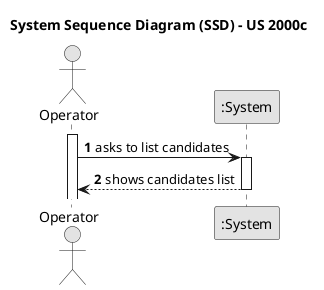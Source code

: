 @startuml
skinparam monochrome true
skinparam packageStyle rectangle
skinparam shadowing false

title System Sequence Diagram (SSD) - US 2000c

autonumber

actor "Operator" as User
participant ":System" as System

activate User

    User -> System: asks to list candidates
        activate System

    System--> User : shows candidates list
        deactivate System

 @enduml
